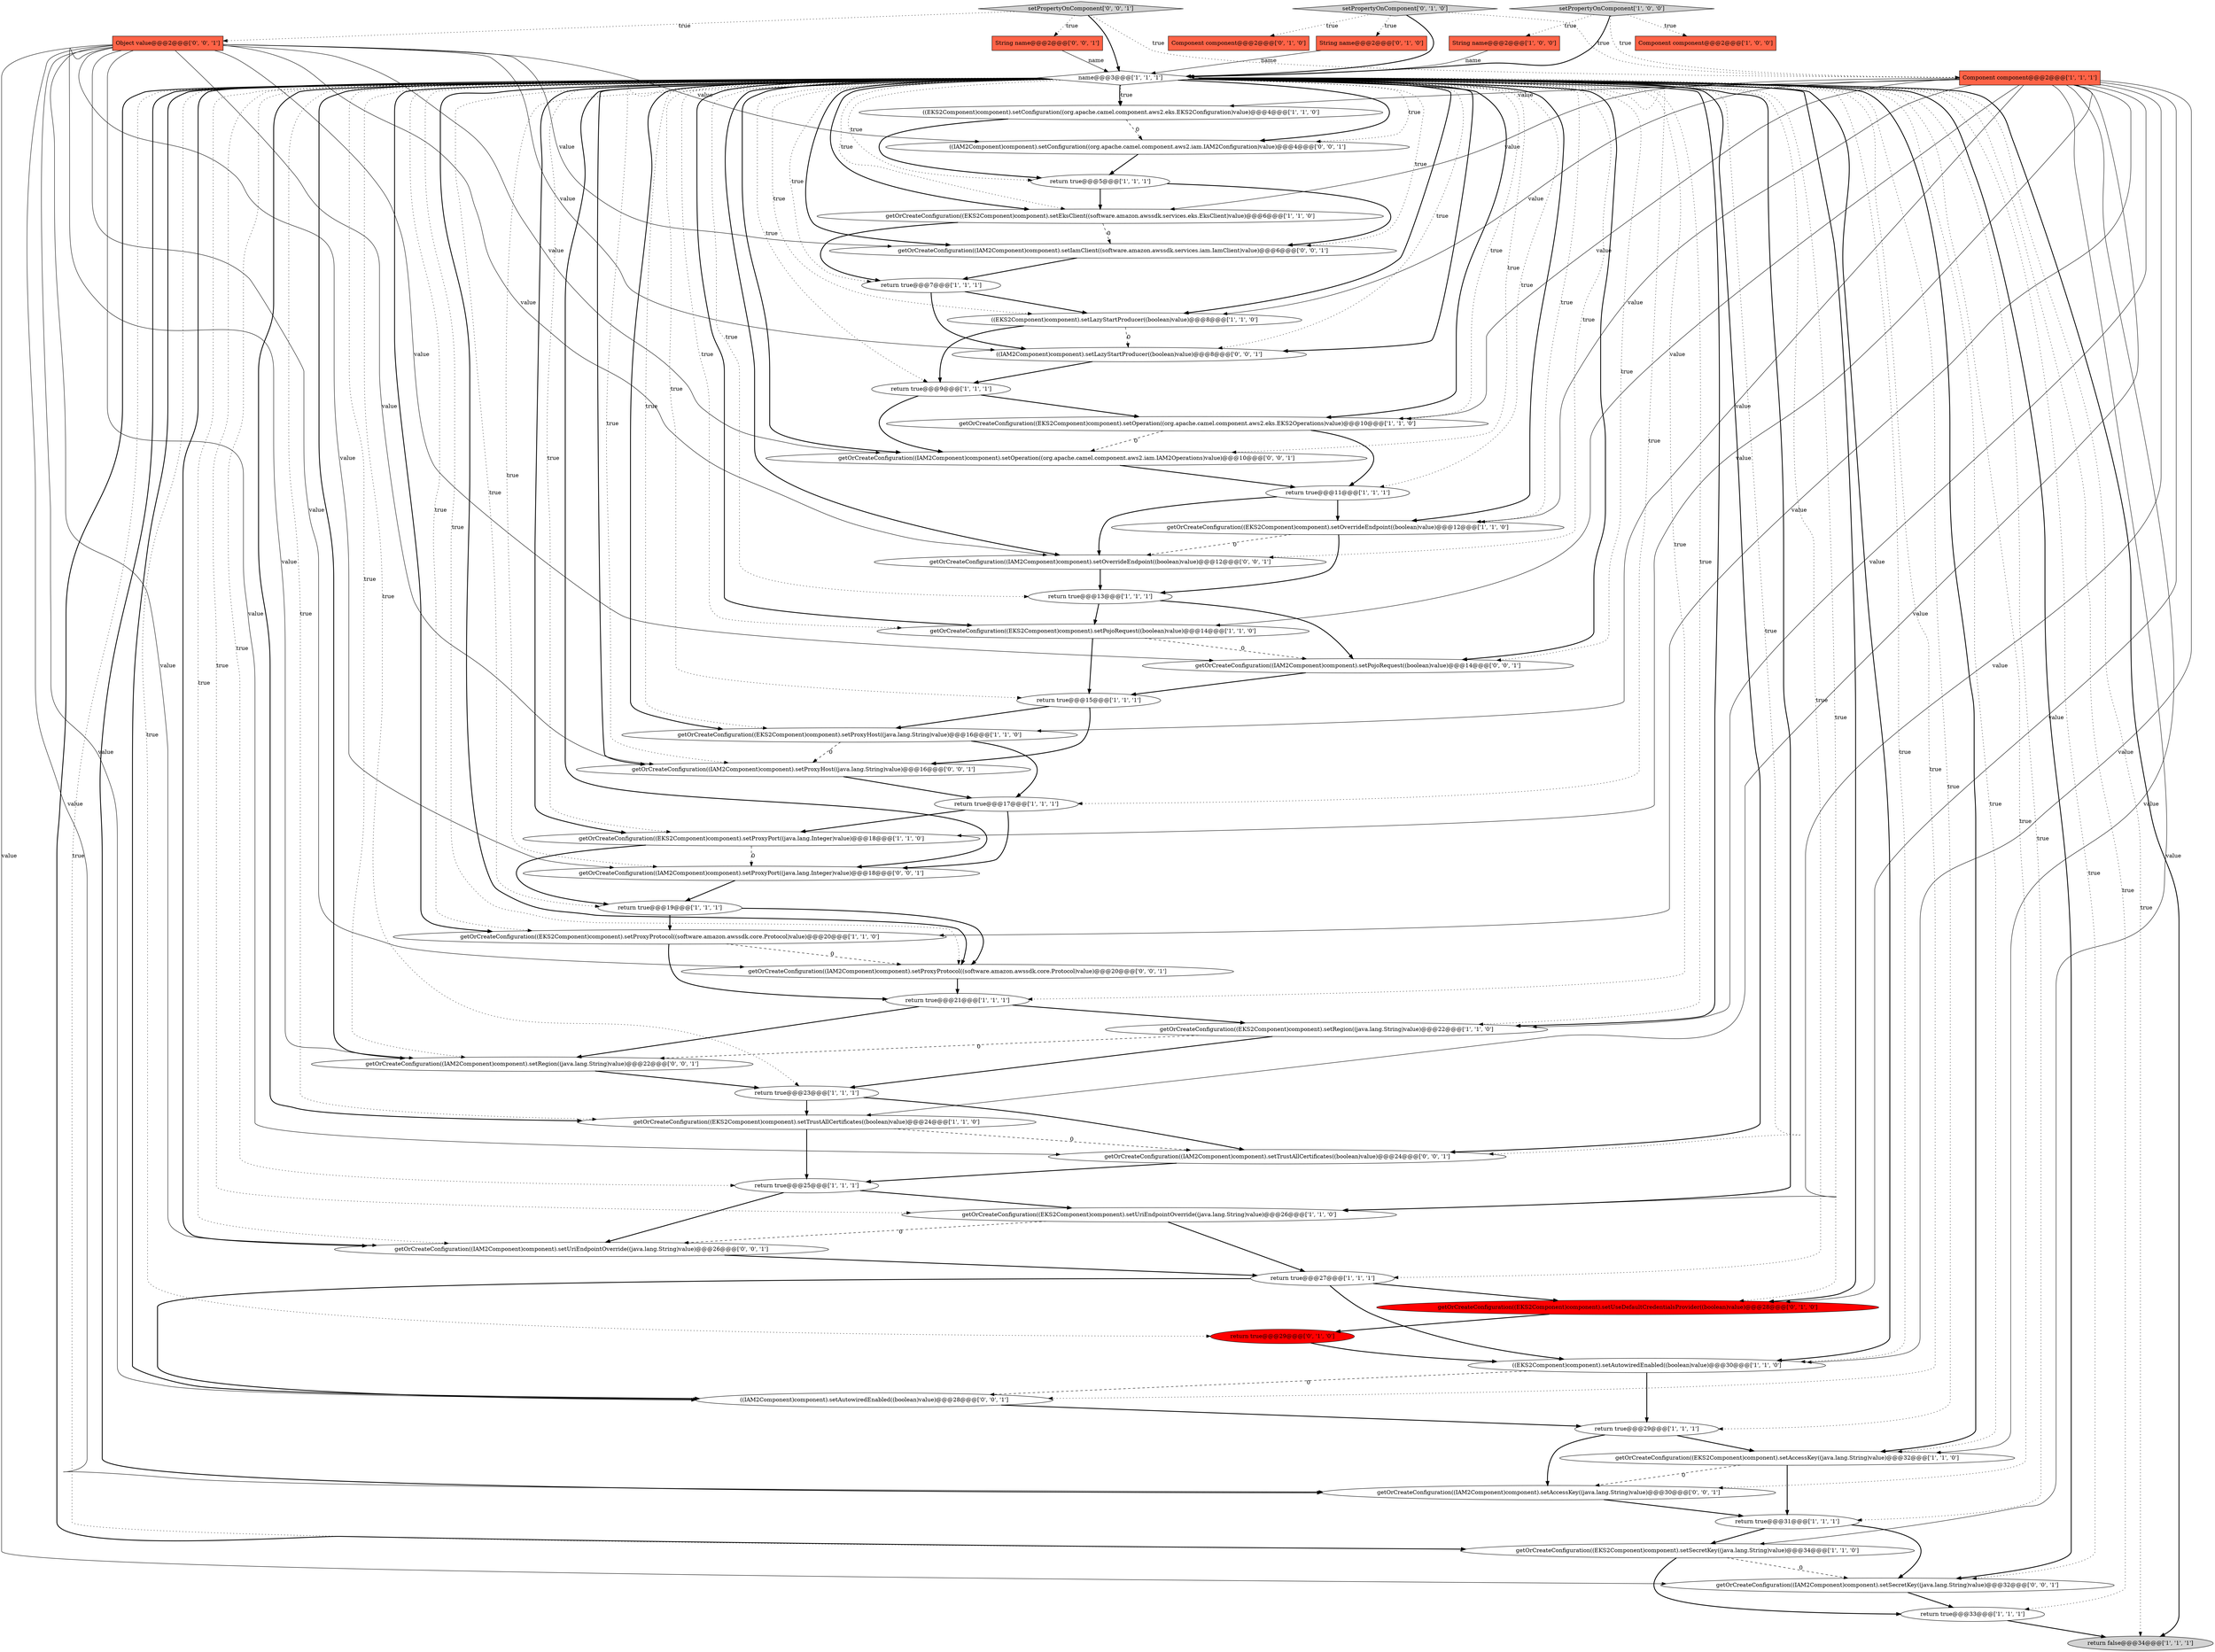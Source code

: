 digraph {
47 [style = filled, label = "Object value@@@2@@@['0', '0', '1']", fillcolor = tomato, shape = box image = "AAA0AAABBB3BBB"];
14 [style = filled, label = "getOrCreateConfiguration((EKS2Component)component).setOperation((org.apache.camel.component.aws2.eks.EKS2Operations)value)@@@10@@@['1', '1', '0']", fillcolor = white, shape = ellipse image = "AAA0AAABBB1BBB"];
11 [style = filled, label = "getOrCreateConfiguration((EKS2Component)component).setOverrideEndpoint((boolean)value)@@@12@@@['1', '1', '0']", fillcolor = white, shape = ellipse image = "AAA0AAABBB1BBB"];
5 [style = filled, label = "getOrCreateConfiguration((EKS2Component)component).setAccessKey((java.lang.String)value)@@@32@@@['1', '1', '0']", fillcolor = white, shape = ellipse image = "AAA0AAABBB1BBB"];
57 [style = filled, label = "getOrCreateConfiguration((IAM2Component)component).setTrustAllCertificates((boolean)value)@@@24@@@['0', '0', '1']", fillcolor = white, shape = ellipse image = "AAA0AAABBB3BBB"];
51 [style = filled, label = "getOrCreateConfiguration((IAM2Component)component).setProxyPort((java.lang.Integer)value)@@@18@@@['0', '0', '1']", fillcolor = white, shape = ellipse image = "AAA0AAABBB3BBB"];
20 [style = filled, label = "return true@@@33@@@['1', '1', '1']", fillcolor = white, shape = ellipse image = "AAA0AAABBB1BBB"];
8 [style = filled, label = "((EKS2Component)component).setLazyStartProducer((boolean)value)@@@8@@@['1', '1', '0']", fillcolor = white, shape = ellipse image = "AAA0AAABBB1BBB"];
35 [style = filled, label = "return true@@@21@@@['1', '1', '1']", fillcolor = white, shape = ellipse image = "AAA0AAABBB1BBB"];
55 [style = filled, label = "getOrCreateConfiguration((IAM2Component)component).setUriEndpointOverride((java.lang.String)value)@@@26@@@['0', '0', '1']", fillcolor = white, shape = ellipse image = "AAA0AAABBB3BBB"];
0 [style = filled, label = "String name@@@2@@@['1', '0', '0']", fillcolor = tomato, shape = box image = "AAA0AAABBB1BBB"];
25 [style = filled, label = "getOrCreateConfiguration((EKS2Component)component).setUriEndpointOverride((java.lang.String)value)@@@26@@@['1', '1', '0']", fillcolor = white, shape = ellipse image = "AAA0AAABBB1BBB"];
6 [style = filled, label = "return true@@@13@@@['1', '1', '1']", fillcolor = white, shape = ellipse image = "AAA0AAABBB1BBB"];
31 [style = filled, label = "getOrCreateConfiguration((EKS2Component)component).setTrustAllCertificates((boolean)value)@@@24@@@['1', '1', '0']", fillcolor = white, shape = ellipse image = "AAA0AAABBB1BBB"];
33 [style = filled, label = "return true@@@9@@@['1', '1', '1']", fillcolor = white, shape = ellipse image = "AAA0AAABBB1BBB"];
48 [style = filled, label = "getOrCreateConfiguration((IAM2Component)component).setProxyProtocol((software.amazon.awssdk.core.Protocol)value)@@@20@@@['0', '0', '1']", fillcolor = white, shape = ellipse image = "AAA0AAABBB3BBB"];
54 [style = filled, label = "getOrCreateConfiguration((IAM2Component)component).setSecretKey((java.lang.String)value)@@@32@@@['0', '0', '1']", fillcolor = white, shape = ellipse image = "AAA0AAABBB3BBB"];
19 [style = filled, label = "return true@@@25@@@['1', '1', '1']", fillcolor = white, shape = ellipse image = "AAA0AAABBB1BBB"];
38 [style = filled, label = "String name@@@2@@@['0', '1', '0']", fillcolor = tomato, shape = box image = "AAA0AAABBB2BBB"];
17 [style = filled, label = "getOrCreateConfiguration((EKS2Component)component).setEksClient((software.amazon.awssdk.services.eks.EksClient)value)@@@6@@@['1', '1', '0']", fillcolor = white, shape = ellipse image = "AAA0AAABBB1BBB"];
9 [style = filled, label = "return true@@@19@@@['1', '1', '1']", fillcolor = white, shape = ellipse image = "AAA0AAABBB1BBB"];
22 [style = filled, label = "getOrCreateConfiguration((EKS2Component)component).setProxyHost((java.lang.String)value)@@@16@@@['1', '1', '0']", fillcolor = white, shape = ellipse image = "AAA0AAABBB1BBB"];
7 [style = filled, label = "Component component@@@2@@@['1', '0', '0']", fillcolor = tomato, shape = box image = "AAA0AAABBB1BBB"];
46 [style = filled, label = "getOrCreateConfiguration((IAM2Component)component).setIamClient((software.amazon.awssdk.services.iam.IamClient)value)@@@6@@@['0', '0', '1']", fillcolor = white, shape = ellipse image = "AAA0AAABBB3BBB"];
4 [style = filled, label = "((EKS2Component)component).setConfiguration((org.apache.camel.component.aws2.eks.EKS2Configuration)value)@@@4@@@['1', '1', '0']", fillcolor = white, shape = ellipse image = "AAA0AAABBB1BBB"];
30 [style = filled, label = "getOrCreateConfiguration((EKS2Component)component).setProxyPort((java.lang.Integer)value)@@@18@@@['1', '1', '0']", fillcolor = white, shape = ellipse image = "AAA0AAABBB1BBB"];
15 [style = filled, label = "return true@@@29@@@['1', '1', '1']", fillcolor = white, shape = ellipse image = "AAA0AAABBB1BBB"];
26 [style = filled, label = "getOrCreateConfiguration((EKS2Component)component).setProxyProtocol((software.amazon.awssdk.core.Protocol)value)@@@20@@@['1', '1', '0']", fillcolor = white, shape = ellipse image = "AAA0AAABBB1BBB"];
13 [style = filled, label = "getOrCreateConfiguration((EKS2Component)component).setSecretKey((java.lang.String)value)@@@34@@@['1', '1', '0']", fillcolor = white, shape = ellipse image = "AAA0AAABBB1BBB"];
16 [style = filled, label = "getOrCreateConfiguration((EKS2Component)component).setPojoRequest((boolean)value)@@@14@@@['1', '1', '0']", fillcolor = white, shape = ellipse image = "AAA0AAABBB1BBB"];
23 [style = filled, label = "return true@@@17@@@['1', '1', '1']", fillcolor = white, shape = ellipse image = "AAA0AAABBB1BBB"];
43 [style = filled, label = "String name@@@2@@@['0', '0', '1']", fillcolor = tomato, shape = box image = "AAA0AAABBB3BBB"];
34 [style = filled, label = "return true@@@15@@@['1', '1', '1']", fillcolor = white, shape = ellipse image = "AAA0AAABBB1BBB"];
36 [style = filled, label = "Component component@@@2@@@['0', '1', '0']", fillcolor = tomato, shape = box image = "AAA0AAABBB2BBB"];
52 [style = filled, label = "((IAM2Component)component).setLazyStartProducer((boolean)value)@@@8@@@['0', '0', '1']", fillcolor = white, shape = ellipse image = "AAA0AAABBB3BBB"];
58 [style = filled, label = "((IAM2Component)component).setAutowiredEnabled((boolean)value)@@@28@@@['0', '0', '1']", fillcolor = white, shape = ellipse image = "AAA0AAABBB3BBB"];
24 [style = filled, label = "((EKS2Component)component).setAutowiredEnabled((boolean)value)@@@30@@@['1', '1', '0']", fillcolor = white, shape = ellipse image = "AAA0AAABBB1BBB"];
32 [style = filled, label = "Component component@@@2@@@['1', '1', '1']", fillcolor = tomato, shape = box image = "AAA0AAABBB1BBB"];
42 [style = filled, label = "getOrCreateConfiguration((IAM2Component)component).setProxyHost((java.lang.String)value)@@@16@@@['0', '0', '1']", fillcolor = white, shape = ellipse image = "AAA0AAABBB3BBB"];
41 [style = filled, label = "setPropertyOnComponent['0', '0', '1']", fillcolor = lightgray, shape = diamond image = "AAA0AAABBB3BBB"];
28 [style = filled, label = "name@@@3@@@['1', '1', '1']", fillcolor = white, shape = diamond image = "AAA0AAABBB1BBB"];
2 [style = filled, label = "return true@@@7@@@['1', '1', '1']", fillcolor = white, shape = ellipse image = "AAA0AAABBB1BBB"];
10 [style = filled, label = "return false@@@34@@@['1', '1', '1']", fillcolor = lightgray, shape = ellipse image = "AAA0AAABBB1BBB"];
12 [style = filled, label = "return true@@@31@@@['1', '1', '1']", fillcolor = white, shape = ellipse image = "AAA0AAABBB1BBB"];
37 [style = filled, label = "getOrCreateConfiguration((EKS2Component)component).setUseDefaultCredentialsProvider((boolean)value)@@@28@@@['0', '1', '0']", fillcolor = red, shape = ellipse image = "AAA1AAABBB2BBB"];
27 [style = filled, label = "return true@@@5@@@['1', '1', '1']", fillcolor = white, shape = ellipse image = "AAA0AAABBB1BBB"];
40 [style = filled, label = "setPropertyOnComponent['0', '1', '0']", fillcolor = lightgray, shape = diamond image = "AAA0AAABBB2BBB"];
45 [style = filled, label = "getOrCreateConfiguration((IAM2Component)component).setRegion((java.lang.String)value)@@@22@@@['0', '0', '1']", fillcolor = white, shape = ellipse image = "AAA0AAABBB3BBB"];
50 [style = filled, label = "getOrCreateConfiguration((IAM2Component)component).setOverrideEndpoint((boolean)value)@@@12@@@['0', '0', '1']", fillcolor = white, shape = ellipse image = "AAA0AAABBB3BBB"];
44 [style = filled, label = "((IAM2Component)component).setConfiguration((org.apache.camel.component.aws2.iam.IAM2Configuration)value)@@@4@@@['0', '0', '1']", fillcolor = white, shape = ellipse image = "AAA0AAABBB3BBB"];
18 [style = filled, label = "return true@@@11@@@['1', '1', '1']", fillcolor = white, shape = ellipse image = "AAA0AAABBB1BBB"];
53 [style = filled, label = "getOrCreateConfiguration((IAM2Component)component).setPojoRequest((boolean)value)@@@14@@@['0', '0', '1']", fillcolor = white, shape = ellipse image = "AAA0AAABBB3BBB"];
29 [style = filled, label = "return true@@@23@@@['1', '1', '1']", fillcolor = white, shape = ellipse image = "AAA0AAABBB1BBB"];
56 [style = filled, label = "getOrCreateConfiguration((IAM2Component)component).setAccessKey((java.lang.String)value)@@@30@@@['0', '0', '1']", fillcolor = white, shape = ellipse image = "AAA0AAABBB3BBB"];
49 [style = filled, label = "getOrCreateConfiguration((IAM2Component)component).setOperation((org.apache.camel.component.aws2.iam.IAM2Operations)value)@@@10@@@['0', '0', '1']", fillcolor = white, shape = ellipse image = "AAA0AAABBB3BBB"];
1 [style = filled, label = "setPropertyOnComponent['1', '0', '0']", fillcolor = lightgray, shape = diamond image = "AAA0AAABBB1BBB"];
39 [style = filled, label = "return true@@@29@@@['0', '1', '0']", fillcolor = red, shape = ellipse image = "AAA1AAABBB2BBB"];
3 [style = filled, label = "getOrCreateConfiguration((EKS2Component)component).setRegion((java.lang.String)value)@@@22@@@['1', '1', '0']", fillcolor = white, shape = ellipse image = "AAA0AAABBB1BBB"];
21 [style = filled, label = "return true@@@27@@@['1', '1', '1']", fillcolor = white, shape = ellipse image = "AAA0AAABBB1BBB"];
28->11 [style = dotted, label="true"];
42->23 [style = bold, label=""];
19->55 [style = bold, label=""];
23->51 [style = bold, label=""];
28->35 [style = dotted, label="true"];
28->21 [style = dotted, label="true"];
46->2 [style = bold, label=""];
28->25 [style = dotted, label="true"];
28->50 [style = bold, label=""];
47->51 [style = solid, label="value"];
28->15 [style = dotted, label="true"];
28->14 [style = dotted, label="true"];
21->58 [style = bold, label=""];
28->16 [style = dotted, label="true"];
39->24 [style = bold, label=""];
40->32 [style = dotted, label="true"];
21->24 [style = bold, label=""];
28->19 [style = dotted, label="true"];
48->35 [style = bold, label=""];
56->12 [style = bold, label=""];
28->50 [style = dotted, label="true"];
40->36 [style = dotted, label="true"];
32->8 [style = solid, label="value"];
32->3 [style = solid, label="value"];
47->44 [style = solid, label="value"];
47->48 [style = solid, label="value"];
28->14 [style = bold, label=""];
41->28 [style = bold, label=""];
28->6 [style = dotted, label="true"];
9->26 [style = bold, label=""];
28->30 [style = dotted, label="true"];
1->28 [style = bold, label=""];
22->42 [style = dashed, label="0"];
28->52 [style = bold, label=""];
53->34 [style = bold, label=""];
17->46 [style = dashed, label="0"];
28->18 [style = dotted, label="true"];
41->43 [style = dotted, label="true"];
47->57 [style = solid, label="value"];
27->17 [style = bold, label=""];
47->53 [style = solid, label="value"];
26->35 [style = bold, label=""];
35->45 [style = bold, label=""];
28->25 [style = bold, label=""];
30->51 [style = dashed, label="0"];
1->0 [style = dotted, label="true"];
28->27 [style = dotted, label="true"];
47->58 [style = solid, label="value"];
28->3 [style = bold, label=""];
28->42 [style = bold, label=""];
2->52 [style = bold, label=""];
47->56 [style = solid, label="value"];
12->54 [style = bold, label=""];
28->13 [style = dotted, label="true"];
25->55 [style = dashed, label="0"];
32->31 [style = solid, label="value"];
28->55 [style = bold, label=""];
25->21 [style = bold, label=""];
28->45 [style = bold, label=""];
43->28 [style = solid, label="name"];
47->50 [style = solid, label="value"];
28->10 [style = dotted, label="true"];
28->5 [style = bold, label=""];
28->8 [style = dotted, label="true"];
28->37 [style = bold, label=""];
23->30 [style = bold, label=""];
32->25 [style = solid, label="value"];
28->30 [style = bold, label=""];
31->57 [style = dashed, label="0"];
47->55 [style = solid, label="value"];
18->11 [style = bold, label=""];
28->2 [style = dotted, label="true"];
0->28 [style = solid, label="name"];
16->34 [style = bold, label=""];
28->54 [style = bold, label=""];
9->48 [style = bold, label=""];
47->49 [style = solid, label="value"];
28->52 [style = dotted, label="true"];
34->42 [style = bold, label=""];
47->42 [style = solid, label="value"];
28->17 [style = dotted, label="true"];
22->23 [style = bold, label=""];
45->29 [style = bold, label=""];
32->16 [style = solid, label="value"];
1->32 [style = dotted, label="true"];
19->25 [style = bold, label=""];
18->50 [style = bold, label=""];
28->29 [style = dotted, label="true"];
6->53 [style = bold, label=""];
5->56 [style = dashed, label="0"];
21->37 [style = bold, label=""];
28->24 [style = dotted, label="true"];
28->46 [style = dotted, label="true"];
27->46 [style = bold, label=""];
17->2 [style = bold, label=""];
28->44 [style = dotted, label="true"];
49->18 [style = bold, label=""];
28->9 [style = dotted, label="true"];
28->24 [style = bold, label=""];
28->23 [style = dotted, label="true"];
14->18 [style = bold, label=""];
28->37 [style = dotted, label="true"];
32->17 [style = solid, label="value"];
29->57 [style = bold, label=""];
58->15 [style = bold, label=""];
28->34 [style = dotted, label="true"];
3->29 [style = bold, label=""];
4->44 [style = dashed, label="0"];
28->51 [style = dotted, label="true"];
8->33 [style = bold, label=""];
47->45 [style = solid, label="value"];
35->3 [style = bold, label=""];
28->20 [style = dotted, label="true"];
28->3 [style = dotted, label="true"];
52->33 [style = bold, label=""];
28->31 [style = bold, label=""];
51->9 [style = bold, label=""];
28->49 [style = bold, label=""];
57->19 [style = bold, label=""];
40->38 [style = dotted, label="true"];
28->26 [style = bold, label=""];
30->9 [style = bold, label=""];
38->28 [style = solid, label="name"];
28->58 [style = dotted, label="true"];
16->53 [style = dashed, label="0"];
28->45 [style = dotted, label="true"];
32->30 [style = solid, label="value"];
32->26 [style = solid, label="value"];
12->13 [style = bold, label=""];
3->45 [style = dashed, label="0"];
28->8 [style = bold, label=""];
28->42 [style = dotted, label="true"];
41->47 [style = dotted, label="true"];
32->5 [style = solid, label="value"];
28->22 [style = dotted, label="true"];
24->58 [style = dashed, label="0"];
41->32 [style = dotted, label="true"];
28->17 [style = bold, label=""];
28->4 [style = dotted, label="true"];
32->11 [style = solid, label="value"];
33->49 [style = bold, label=""];
28->57 [style = bold, label=""];
15->56 [style = bold, label=""];
28->56 [style = dotted, label="true"];
31->19 [style = bold, label=""];
37->39 [style = bold, label=""];
28->22 [style = bold, label=""];
8->52 [style = dashed, label="0"];
28->12 [style = dotted, label="true"];
28->58 [style = bold, label=""];
26->48 [style = dashed, label="0"];
13->54 [style = dashed, label="0"];
24->15 [style = bold, label=""];
47->54 [style = solid, label="value"];
47->46 [style = solid, label="value"];
33->14 [style = bold, label=""];
32->22 [style = solid, label="value"];
28->31 [style = dotted, label="true"];
32->13 [style = solid, label="value"];
50->6 [style = bold, label=""];
47->52 [style = solid, label="value"];
28->10 [style = bold, label=""];
55->21 [style = bold, label=""];
32->14 [style = solid, label="value"];
28->53 [style = bold, label=""];
28->33 [style = dotted, label="true"];
28->11 [style = bold, label=""];
11->6 [style = bold, label=""];
29->31 [style = bold, label=""];
11->50 [style = dashed, label="0"];
28->54 [style = dotted, label="true"];
28->13 [style = bold, label=""];
28->57 [style = dotted, label="true"];
28->53 [style = dotted, label="true"];
54->20 [style = bold, label=""];
40->28 [style = bold, label=""];
28->48 [style = dotted, label="true"];
28->51 [style = bold, label=""];
32->37 [style = solid, label="value"];
28->16 [style = bold, label=""];
28->49 [style = dotted, label="true"];
15->5 [style = bold, label=""];
32->4 [style = solid, label="value"];
34->22 [style = bold, label=""];
20->10 [style = bold, label=""];
28->56 [style = bold, label=""];
1->7 [style = dotted, label="true"];
28->5 [style = dotted, label="true"];
28->46 [style = bold, label=""];
5->12 [style = bold, label=""];
28->55 [style = dotted, label="true"];
6->16 [style = bold, label=""];
28->26 [style = dotted, label="true"];
4->27 [style = bold, label=""];
32->24 [style = solid, label="value"];
28->44 [style = bold, label=""];
28->48 [style = bold, label=""];
14->49 [style = dashed, label="0"];
44->27 [style = bold, label=""];
28->39 [style = dotted, label="true"];
2->8 [style = bold, label=""];
28->4 [style = bold, label=""];
13->20 [style = bold, label=""];
}
